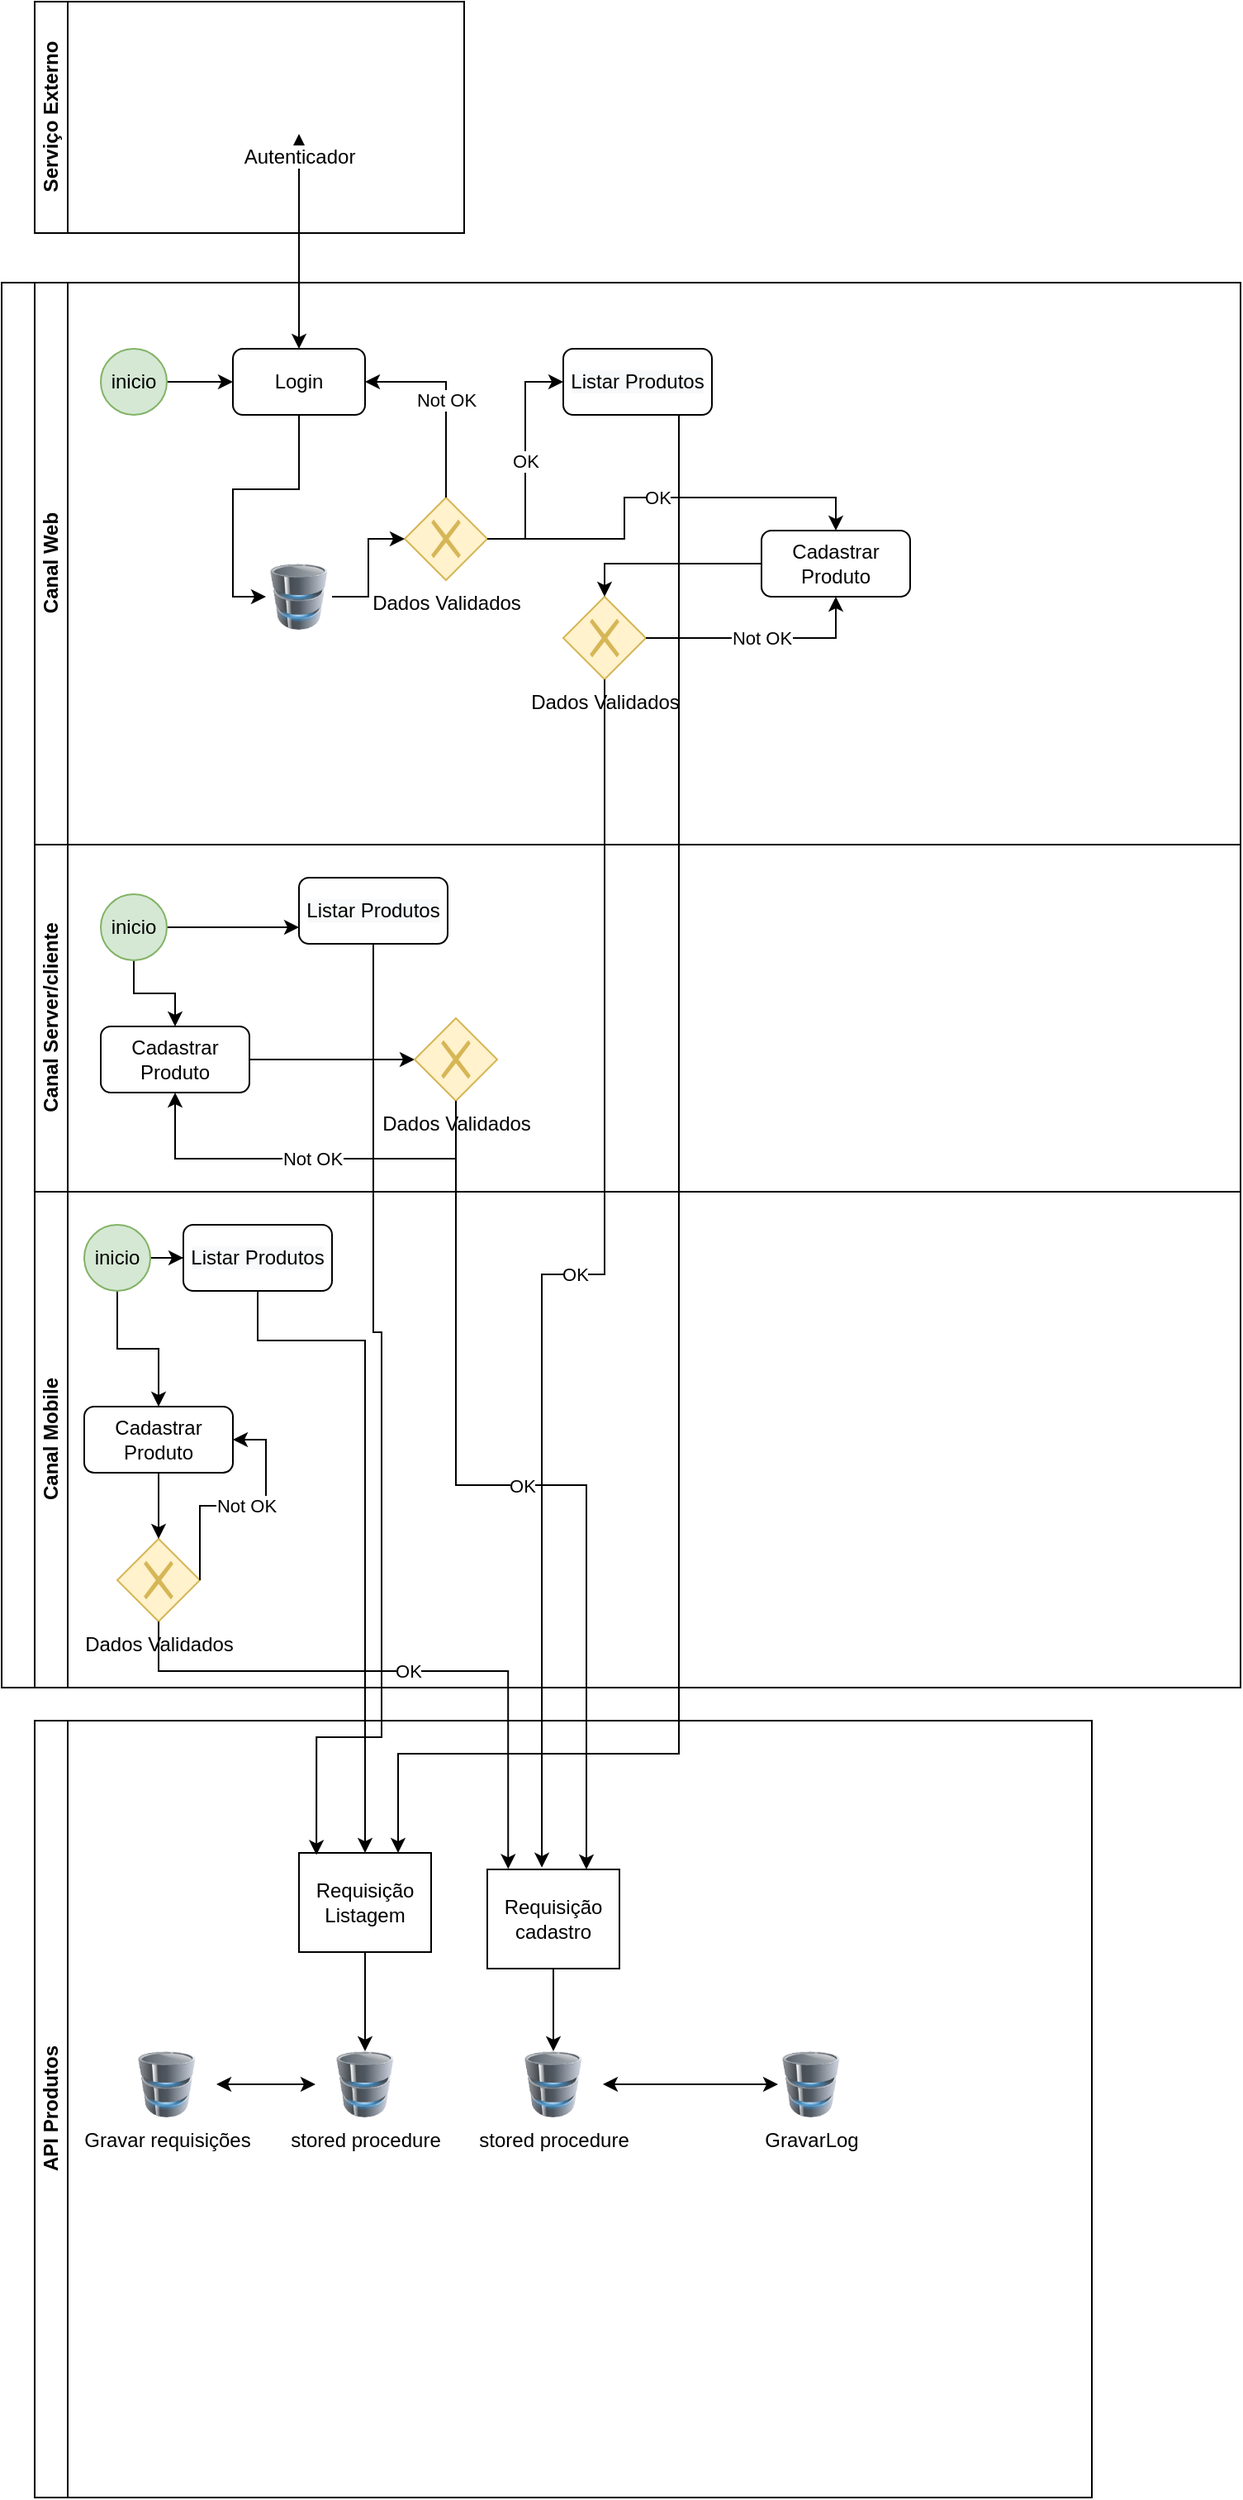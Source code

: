 <mxfile version="14.4.4" type="github">
  <diagram id="prtHgNgQTEPvFCAcTncT" name="Page-1">
    <mxGraphModel dx="920" dy="1765" grid="1" gridSize="10" guides="1" tooltips="1" connect="1" arrows="1" fold="1" page="1" pageScale="1" pageWidth="827" pageHeight="1169" math="0" shadow="0">
      <root>
        <mxCell id="0" />
        <mxCell id="1" parent="0" />
        <mxCell id="dNxyNK7c78bLwvsdeMH5-19" value="" style="swimlane;html=1;childLayout=stackLayout;resizeParent=1;resizeParentMax=0;horizontal=0;startSize=20;horizontalStack=0;" parent="1" vertex="1">
          <mxGeometry x="120" y="120" width="750" height="850" as="geometry">
            <mxRectangle x="120" y="120" width="30" height="50" as="alternateBounds" />
          </mxGeometry>
        </mxCell>
        <mxCell id="dNxyNK7c78bLwvsdeMH5-20" value="Canal Web" style="swimlane;html=1;startSize=20;horizontal=0;" parent="dNxyNK7c78bLwvsdeMH5-19" vertex="1">
          <mxGeometry x="20" width="730" height="340" as="geometry" />
        </mxCell>
        <mxCell id="eOHJWus52CCIsgXpMGxx-12" style="edgeStyle=orthogonalEdgeStyle;rounded=0;orthogonalLoop=1;jettySize=auto;html=1;" edge="1" parent="dNxyNK7c78bLwvsdeMH5-20" source="eOHJWus52CCIsgXpMGxx-6">
          <mxGeometry relative="1" as="geometry">
            <mxPoint x="120" y="60" as="targetPoint" />
          </mxGeometry>
        </mxCell>
        <mxCell id="eOHJWus52CCIsgXpMGxx-6" value="inicio" style="ellipse;whiteSpace=wrap;html=1;fillColor=#d5e8d4;strokeColor=#82b366;" vertex="1" parent="dNxyNK7c78bLwvsdeMH5-20">
          <mxGeometry x="40" y="40" width="40" height="40" as="geometry" />
        </mxCell>
        <mxCell id="eOHJWus52CCIsgXpMGxx-30" value="&#xa;&#xa;&lt;span style=&quot;color: rgb(0, 0, 0); font-family: helvetica; font-size: 12px; font-style: normal; font-weight: 400; letter-spacing: normal; text-align: center; text-indent: 0px; text-transform: none; word-spacing: 0px; background-color: rgb(248, 249, 250); display: inline; float: none;&quot;&gt;Listar Produtos&lt;/span&gt;&#xa;&#xa;" style="rounded=1;whiteSpace=wrap;html=1;" vertex="1" parent="dNxyNK7c78bLwvsdeMH5-20">
          <mxGeometry x="320" y="40" width="90" height="40" as="geometry" />
        </mxCell>
        <mxCell id="eOHJWus52CCIsgXpMGxx-40" value="Cadastrar Produto" style="rounded=1;whiteSpace=wrap;html=1;" vertex="1" parent="dNxyNK7c78bLwvsdeMH5-20">
          <mxGeometry x="440" y="150" width="90" height="40" as="geometry" />
        </mxCell>
        <mxCell id="eOHJWus52CCIsgXpMGxx-43" value="Dados Validados" style="shape=mxgraph.bpmn.shape;html=1;verticalLabelPosition=bottom;labelBackgroundColor=#ffffff;verticalAlign=top;align=center;perimeter=rhombusPerimeter;background=gateway;outlineConnect=0;outline=none;symbol=exclusiveGw;fillColor=#fff2cc;strokeColor=#d6b656;" vertex="1" parent="dNxyNK7c78bLwvsdeMH5-20">
          <mxGeometry x="320" y="190" width="50" height="50" as="geometry" />
        </mxCell>
        <mxCell id="eOHJWus52CCIsgXpMGxx-77" value="OK" style="edgeStyle=orthogonalEdgeStyle;rounded=0;orthogonalLoop=1;jettySize=auto;html=1;entryX=0;entryY=0.5;entryDx=0;entryDy=0;" edge="1" parent="dNxyNK7c78bLwvsdeMH5-20" source="eOHJWus52CCIsgXpMGxx-82" target="eOHJWus52CCIsgXpMGxx-30">
          <mxGeometry relative="1" as="geometry" />
        </mxCell>
        <mxCell id="eOHJWus52CCIsgXpMGxx-64" value="Login" style="rounded=1;whiteSpace=wrap;html=1;" vertex="1" parent="dNxyNK7c78bLwvsdeMH5-20">
          <mxGeometry x="120" y="40" width="80" height="40" as="geometry" />
        </mxCell>
        <mxCell id="eOHJWus52CCIsgXpMGxx-78" value="" style="image;html=1;image=img/lib/clip_art/computers/Database_128x128.png" vertex="1" parent="dNxyNK7c78bLwvsdeMH5-20">
          <mxGeometry x="140" y="170" width="40" height="40" as="geometry" />
        </mxCell>
        <mxCell id="eOHJWus52CCIsgXpMGxx-81" style="edgeStyle=orthogonalEdgeStyle;rounded=0;orthogonalLoop=1;jettySize=auto;html=1;entryX=0;entryY=0.5;entryDx=0;entryDy=0;" edge="1" parent="dNxyNK7c78bLwvsdeMH5-20" source="eOHJWus52CCIsgXpMGxx-64" target="eOHJWus52CCIsgXpMGxx-78">
          <mxGeometry relative="1" as="geometry">
            <mxPoint x="340" y="180" as="sourcePoint" />
            <mxPoint x="460" y="180" as="targetPoint" />
          </mxGeometry>
        </mxCell>
        <mxCell id="eOHJWus52CCIsgXpMGxx-82" value="Dados Validados" style="shape=mxgraph.bpmn.shape;html=1;verticalLabelPosition=bottom;labelBackgroundColor=#ffffff;verticalAlign=top;align=center;perimeter=rhombusPerimeter;background=gateway;outlineConnect=0;outline=none;symbol=exclusiveGw;fillColor=#fff2cc;strokeColor=#d6b656;" vertex="1" parent="dNxyNK7c78bLwvsdeMH5-20">
          <mxGeometry x="224" y="130" width="50" height="50" as="geometry" />
        </mxCell>
        <mxCell id="eOHJWus52CCIsgXpMGxx-83" style="edgeStyle=orthogonalEdgeStyle;rounded=0;orthogonalLoop=1;jettySize=auto;html=1;entryX=0;entryY=0.5;entryDx=0;entryDy=0;" edge="1" parent="dNxyNK7c78bLwvsdeMH5-20" source="eOHJWus52CCIsgXpMGxx-78" target="eOHJWus52CCIsgXpMGxx-82">
          <mxGeometry relative="1" as="geometry">
            <mxPoint x="320" y="310" as="sourcePoint" />
            <mxPoint x="460" y="180" as="targetPoint" />
          </mxGeometry>
        </mxCell>
        <mxCell id="eOHJWus52CCIsgXpMGxx-84" value="Not OK" style="edgeStyle=orthogonalEdgeStyle;rounded=0;orthogonalLoop=1;jettySize=auto;html=1;entryX=1;entryY=0.5;entryDx=0;entryDy=0;" edge="1" parent="dNxyNK7c78bLwvsdeMH5-20" source="eOHJWus52CCIsgXpMGxx-82" target="eOHJWus52CCIsgXpMGxx-64">
          <mxGeometry relative="1" as="geometry">
            <mxPoint x="249" y="60" as="targetPoint" />
            <Array as="points">
              <mxPoint x="249" y="60" />
            </Array>
          </mxGeometry>
        </mxCell>
        <mxCell id="eOHJWus52CCIsgXpMGxx-85" style="edgeStyle=orthogonalEdgeStyle;rounded=0;orthogonalLoop=1;jettySize=auto;html=1;entryX=0.5;entryY=0;entryDx=0;entryDy=0;" edge="1" parent="dNxyNK7c78bLwvsdeMH5-20" source="eOHJWus52CCIsgXpMGxx-40" target="eOHJWus52CCIsgXpMGxx-43">
          <mxGeometry relative="1" as="geometry">
            <mxPoint x="340" y="170" as="targetPoint" />
          </mxGeometry>
        </mxCell>
        <mxCell id="eOHJWus52CCIsgXpMGxx-86" value="Not OK" style="edgeStyle=orthogonalEdgeStyle;rounded=0;orthogonalLoop=1;jettySize=auto;html=1;entryX=0.5;entryY=1;entryDx=0;entryDy=0;" edge="1" parent="dNxyNK7c78bLwvsdeMH5-20" source="eOHJWus52CCIsgXpMGxx-43" target="eOHJWus52CCIsgXpMGxx-40">
          <mxGeometry relative="1" as="geometry">
            <mxPoint x="490" y="215" as="targetPoint" />
          </mxGeometry>
        </mxCell>
        <mxCell id="eOHJWus52CCIsgXpMGxx-87" value="OK" style="edgeStyle=orthogonalEdgeStyle;rounded=0;orthogonalLoop=1;jettySize=auto;html=1;entryX=0.5;entryY=0;entryDx=0;entryDy=0;" edge="1" parent="dNxyNK7c78bLwvsdeMH5-20" source="eOHJWus52CCIsgXpMGxx-82" target="eOHJWus52CCIsgXpMGxx-40">
          <mxGeometry relative="1" as="geometry">
            <mxPoint x="340" y="120" as="targetPoint" />
          </mxGeometry>
        </mxCell>
        <mxCell id="dNxyNK7c78bLwvsdeMH5-21" value="Canal Server/cliente" style="swimlane;html=1;startSize=20;horizontal=0;" parent="dNxyNK7c78bLwvsdeMH5-19" vertex="1">
          <mxGeometry x="20" y="340" width="730" height="210" as="geometry" />
        </mxCell>
        <mxCell id="eOHJWus52CCIsgXpMGxx-13" style="edgeStyle=orthogonalEdgeStyle;rounded=0;orthogonalLoop=1;jettySize=auto;html=1;entryX=0;entryY=0.75;entryDx=0;entryDy=0;" edge="1" parent="dNxyNK7c78bLwvsdeMH5-21" source="eOHJWus52CCIsgXpMGxx-9" target="eOHJWus52CCIsgXpMGxx-29">
          <mxGeometry relative="1" as="geometry">
            <mxPoint x="160" y="80" as="targetPoint" />
          </mxGeometry>
        </mxCell>
        <mxCell id="eOHJWus52CCIsgXpMGxx-50" style="edgeStyle=orthogonalEdgeStyle;rounded=0;orthogonalLoop=1;jettySize=auto;html=1;" edge="1" parent="dNxyNK7c78bLwvsdeMH5-21" source="eOHJWus52CCIsgXpMGxx-9" target="eOHJWus52CCIsgXpMGxx-47">
          <mxGeometry relative="1" as="geometry" />
        </mxCell>
        <mxCell id="eOHJWus52CCIsgXpMGxx-9" value="inicio" style="ellipse;whiteSpace=wrap;html=1;fillColor=#d5e8d4;strokeColor=#82b366;" vertex="1" parent="dNxyNK7c78bLwvsdeMH5-21">
          <mxGeometry x="40" y="30" width="40" height="40" as="geometry" />
        </mxCell>
        <mxCell id="eOHJWus52CCIsgXpMGxx-29" value="&#xa;&#xa;&lt;span style=&quot;color: rgb(0, 0, 0); font-family: helvetica; font-size: 12px; font-style: normal; font-weight: 400; letter-spacing: normal; text-align: center; text-indent: 0px; text-transform: none; word-spacing: 0px; background-color: rgb(248, 249, 250); display: inline; float: none;&quot;&gt;Listar Produtos&lt;/span&gt;&#xa;&#xa;" style="rounded=1;whiteSpace=wrap;html=1;" vertex="1" parent="dNxyNK7c78bLwvsdeMH5-21">
          <mxGeometry x="160" y="20" width="90" height="40" as="geometry" />
        </mxCell>
        <mxCell id="eOHJWus52CCIsgXpMGxx-49" style="edgeStyle=orthogonalEdgeStyle;rounded=0;orthogonalLoop=1;jettySize=auto;html=1;" edge="1" parent="dNxyNK7c78bLwvsdeMH5-21" source="eOHJWus52CCIsgXpMGxx-47" target="eOHJWus52CCIsgXpMGxx-48">
          <mxGeometry relative="1" as="geometry" />
        </mxCell>
        <mxCell id="eOHJWus52CCIsgXpMGxx-47" value="Cadastrar Produto" style="rounded=1;whiteSpace=wrap;html=1;" vertex="1" parent="dNxyNK7c78bLwvsdeMH5-21">
          <mxGeometry x="40" y="110" width="90" height="40" as="geometry" />
        </mxCell>
        <mxCell id="eOHJWus52CCIsgXpMGxx-48" value="Dados Validados" style="shape=mxgraph.bpmn.shape;html=1;verticalLabelPosition=bottom;labelBackgroundColor=#ffffff;verticalAlign=top;align=center;perimeter=rhombusPerimeter;background=gateway;outlineConnect=0;outline=none;symbol=exclusiveGw;fillColor=#fff2cc;strokeColor=#d6b656;" vertex="1" parent="dNxyNK7c78bLwvsdeMH5-21">
          <mxGeometry x="230" y="105" width="50" height="50" as="geometry" />
        </mxCell>
        <mxCell id="eOHJWus52CCIsgXpMGxx-51" value="Not OK" style="edgeStyle=orthogonalEdgeStyle;rounded=0;orthogonalLoop=1;jettySize=auto;html=1;entryX=0.5;entryY=1;entryDx=0;entryDy=0;" edge="1" parent="dNxyNK7c78bLwvsdeMH5-21" source="eOHJWus52CCIsgXpMGxx-48" target="eOHJWus52CCIsgXpMGxx-47">
          <mxGeometry relative="1" as="geometry">
            <mxPoint x="90" y="190" as="targetPoint" />
            <Array as="points">
              <mxPoint x="255" y="190" />
              <mxPoint x="85" y="190" />
            </Array>
          </mxGeometry>
        </mxCell>
        <mxCell id="dNxyNK7c78bLwvsdeMH5-22" value="Canal Mobile" style="swimlane;html=1;startSize=20;horizontal=0;" parent="dNxyNK7c78bLwvsdeMH5-19" vertex="1">
          <mxGeometry x="20" y="550" width="730" height="300" as="geometry" />
        </mxCell>
        <mxCell id="eOHJWus52CCIsgXpMGxx-33" style="edgeStyle=orthogonalEdgeStyle;rounded=0;orthogonalLoop=1;jettySize=auto;html=1;entryX=0;entryY=0.5;entryDx=0;entryDy=0;" edge="1" parent="dNxyNK7c78bLwvsdeMH5-22" source="eOHJWus52CCIsgXpMGxx-10" target="eOHJWus52CCIsgXpMGxx-28">
          <mxGeometry relative="1" as="geometry" />
        </mxCell>
        <mxCell id="eOHJWus52CCIsgXpMGxx-55" style="edgeStyle=orthogonalEdgeStyle;rounded=0;orthogonalLoop=1;jettySize=auto;html=1;entryX=0.5;entryY=0;entryDx=0;entryDy=0;" edge="1" parent="dNxyNK7c78bLwvsdeMH5-22" source="eOHJWus52CCIsgXpMGxx-10" target="eOHJWus52CCIsgXpMGxx-54">
          <mxGeometry relative="1" as="geometry" />
        </mxCell>
        <mxCell id="eOHJWus52CCIsgXpMGxx-10" value="inicio" style="ellipse;whiteSpace=wrap;html=1;fillColor=#d5e8d4;strokeColor=#82b366;" vertex="1" parent="dNxyNK7c78bLwvsdeMH5-22">
          <mxGeometry x="30" y="20" width="40" height="40" as="geometry" />
        </mxCell>
        <mxCell id="eOHJWus52CCIsgXpMGxx-28" value="&#xa;&#xa;&lt;span style=&quot;color: rgb(0, 0, 0); font-family: helvetica; font-size: 12px; font-style: normal; font-weight: 400; letter-spacing: normal; text-align: center; text-indent: 0px; text-transform: none; word-spacing: 0px; background-color: rgb(248, 249, 250); display: inline; float: none;&quot;&gt;Listar Produtos&lt;/span&gt;&#xa;&#xa;" style="rounded=1;whiteSpace=wrap;html=1;" vertex="1" parent="dNxyNK7c78bLwvsdeMH5-22">
          <mxGeometry x="90" y="20" width="90" height="40" as="geometry" />
        </mxCell>
        <mxCell id="eOHJWus52CCIsgXpMGxx-53" value="Dados Validados" style="shape=mxgraph.bpmn.shape;html=1;verticalLabelPosition=bottom;labelBackgroundColor=#ffffff;verticalAlign=top;align=center;perimeter=rhombusPerimeter;background=gateway;outlineConnect=0;outline=none;symbol=exclusiveGw;fillColor=#fff2cc;strokeColor=#d6b656;" vertex="1" parent="dNxyNK7c78bLwvsdeMH5-22">
          <mxGeometry x="50" y="210" width="50" height="50" as="geometry" />
        </mxCell>
        <mxCell id="eOHJWus52CCIsgXpMGxx-56" style="edgeStyle=orthogonalEdgeStyle;rounded=0;orthogonalLoop=1;jettySize=auto;html=1;" edge="1" parent="dNxyNK7c78bLwvsdeMH5-22" source="eOHJWus52CCIsgXpMGxx-54" target="eOHJWus52CCIsgXpMGxx-53">
          <mxGeometry relative="1" as="geometry" />
        </mxCell>
        <mxCell id="eOHJWus52CCIsgXpMGxx-54" value="Cadastrar Produto" style="rounded=1;whiteSpace=wrap;html=1;" vertex="1" parent="dNxyNK7c78bLwvsdeMH5-22">
          <mxGeometry x="30" y="130" width="90" height="40" as="geometry" />
        </mxCell>
        <mxCell id="eOHJWus52CCIsgXpMGxx-57" value="Not OK" style="edgeStyle=orthogonalEdgeStyle;rounded=0;orthogonalLoop=1;jettySize=auto;html=1;entryX=1;entryY=0.5;entryDx=0;entryDy=0;" edge="1" parent="dNxyNK7c78bLwvsdeMH5-22" source="eOHJWus52CCIsgXpMGxx-53" target="eOHJWus52CCIsgXpMGxx-54">
          <mxGeometry relative="1" as="geometry">
            <mxPoint x="210" y="150" as="targetPoint" />
            <Array as="points">
              <mxPoint x="100" y="190" />
              <mxPoint x="140" y="190" />
              <mxPoint x="140" y="150" />
            </Array>
          </mxGeometry>
        </mxCell>
        <mxCell id="eOHJWus52CCIsgXpMGxx-2" value="API Produtos" style="swimlane;html=1;startSize=20;horizontal=0;" vertex="1" parent="1">
          <mxGeometry x="140" y="990" width="640" height="470" as="geometry" />
        </mxCell>
        <mxCell id="eOHJWus52CCIsgXpMGxx-61" style="edgeStyle=orthogonalEdgeStyle;rounded=0;orthogonalLoop=1;jettySize=auto;html=1;entryX=0.5;entryY=0;entryDx=0;entryDy=0;" edge="1" parent="eOHJWus52CCIsgXpMGxx-2" source="eOHJWus52CCIsgXpMGxx-4" target="eOHJWus52CCIsgXpMGxx-60">
          <mxGeometry relative="1" as="geometry" />
        </mxCell>
        <mxCell id="eOHJWus52CCIsgXpMGxx-4" value="Requisição cadastro" style="rounded=0;whiteSpace=wrap;html=1;fontFamily=Helvetica;fontSize=12;fontColor=#000000;align=center;" vertex="1" parent="eOHJWus52CCIsgXpMGxx-2">
          <mxGeometry x="274" y="90" width="80" height="60" as="geometry" />
        </mxCell>
        <mxCell id="eOHJWus52CCIsgXpMGxx-24" style="edgeStyle=orthogonalEdgeStyle;rounded=0;orthogonalLoop=1;jettySize=auto;html=1;entryX=0.5;entryY=0;entryDx=0;entryDy=0;" edge="1" parent="eOHJWus52CCIsgXpMGxx-2" source="eOHJWus52CCIsgXpMGxx-21" target="eOHJWus52CCIsgXpMGxx-23">
          <mxGeometry relative="1" as="geometry" />
        </mxCell>
        <mxCell id="eOHJWus52CCIsgXpMGxx-21" value="Requisição Listagem" style="rounded=0;whiteSpace=wrap;html=1;fontFamily=Helvetica;fontSize=12;fontColor=#000000;align=center;" vertex="1" parent="eOHJWus52CCIsgXpMGxx-2">
          <mxGeometry x="160" y="80" width="80" height="60" as="geometry" />
        </mxCell>
        <mxCell id="eOHJWus52CCIsgXpMGxx-23" value="stored procedure" style="image;html=1;image=img/lib/clip_art/computers/Database_128x128.png" vertex="1" parent="eOHJWus52CCIsgXpMGxx-2">
          <mxGeometry x="170" y="200" width="60" height="40" as="geometry" />
        </mxCell>
        <mxCell id="eOHJWus52CCIsgXpMGxx-60" value="stored procedure" style="image;html=1;image=img/lib/clip_art/computers/Database_128x128.png" vertex="1" parent="eOHJWus52CCIsgXpMGxx-2">
          <mxGeometry x="284" y="200" width="60" height="40" as="geometry" />
        </mxCell>
        <mxCell id="eOHJWus52CCIsgXpMGxx-88" value="" style="endArrow=classic;startArrow=classic;html=1;" edge="1" parent="eOHJWus52CCIsgXpMGxx-2" source="eOHJWus52CCIsgXpMGxx-60">
          <mxGeometry width="50" height="50" relative="1" as="geometry">
            <mxPoint x="450" y="300" as="sourcePoint" />
            <mxPoint x="450" y="220" as="targetPoint" />
            <Array as="points" />
          </mxGeometry>
        </mxCell>
        <mxCell id="eOHJWus52CCIsgXpMGxx-89" value="GravarLog" style="image;html=1;image=img/lib/clip_art/computers/Database_128x128.png" vertex="1" parent="eOHJWus52CCIsgXpMGxx-2">
          <mxGeometry x="440" y="200" width="60" height="40" as="geometry" />
        </mxCell>
        <mxCell id="eOHJWus52CCIsgXpMGxx-91" value="Gravar requisições" style="image;html=1;image=img/lib/clip_art/computers/Database_128x128.png" vertex="1" parent="eOHJWus52CCIsgXpMGxx-2">
          <mxGeometry x="50" y="200" width="60" height="40" as="geometry" />
        </mxCell>
        <mxCell id="eOHJWus52CCIsgXpMGxx-92" value="" style="endArrow=classic;startArrow=classic;html=1;exitX=1;exitY=0.5;exitDx=0;exitDy=0;entryX=0;entryY=0.5;entryDx=0;entryDy=0;" edge="1" parent="eOHJWus52CCIsgXpMGxx-2" source="eOHJWus52CCIsgXpMGxx-91" target="eOHJWus52CCIsgXpMGxx-23">
          <mxGeometry width="50" height="50" relative="1" as="geometry">
            <mxPoint x="100" y="220" as="sourcePoint" />
            <mxPoint x="140" y="220" as="targetPoint" />
            <Array as="points" />
          </mxGeometry>
        </mxCell>
        <mxCell id="eOHJWus52CCIsgXpMGxx-34" style="edgeStyle=orthogonalEdgeStyle;rounded=0;orthogonalLoop=1;jettySize=auto;html=1;entryX=0.5;entryY=0;entryDx=0;entryDy=0;" edge="1" parent="1" source="eOHJWus52CCIsgXpMGxx-28" target="eOHJWus52CCIsgXpMGxx-21">
          <mxGeometry relative="1" as="geometry">
            <Array as="points">
              <mxPoint x="275" y="760" />
              <mxPoint x="340" y="760" />
            </Array>
          </mxGeometry>
        </mxCell>
        <mxCell id="eOHJWus52CCIsgXpMGxx-35" style="edgeStyle=orthogonalEdgeStyle;rounded=0;orthogonalLoop=1;jettySize=auto;html=1;entryX=0.132;entryY=0.021;entryDx=0;entryDy=0;entryPerimeter=0;" edge="1" parent="1" source="eOHJWus52CCIsgXpMGxx-29" target="eOHJWus52CCIsgXpMGxx-21">
          <mxGeometry relative="1" as="geometry">
            <mxPoint x="270" y="1030" as="targetPoint" />
            <Array as="points">
              <mxPoint x="345" y="755" />
              <mxPoint x="350" y="755" />
              <mxPoint x="350" y="1000" />
              <mxPoint x="311" y="1000" />
            </Array>
          </mxGeometry>
        </mxCell>
        <mxCell id="eOHJWus52CCIsgXpMGxx-38" style="edgeStyle=orthogonalEdgeStyle;rounded=0;orthogonalLoop=1;jettySize=auto;html=1;entryX=0.75;entryY=0;entryDx=0;entryDy=0;" edge="1" parent="1" source="eOHJWus52CCIsgXpMGxx-30" target="eOHJWus52CCIsgXpMGxx-21">
          <mxGeometry relative="1" as="geometry">
            <mxPoint x="320" y="770" as="targetPoint" />
            <Array as="points">
              <mxPoint x="530" y="1010" />
              <mxPoint x="360" y="1010" />
            </Array>
          </mxGeometry>
        </mxCell>
        <mxCell id="eOHJWus52CCIsgXpMGxx-44" value="OK" style="edgeStyle=orthogonalEdgeStyle;rounded=0;orthogonalLoop=1;jettySize=auto;html=1;entryX=0.413;entryY=-0.018;entryDx=0;entryDy=0;entryPerimeter=0;" edge="1" parent="1" source="eOHJWus52CCIsgXpMGxx-43" target="eOHJWus52CCIsgXpMGxx-4">
          <mxGeometry relative="1" as="geometry">
            <mxPoint x="445" y="940" as="targetPoint" />
          </mxGeometry>
        </mxCell>
        <mxCell id="eOHJWus52CCIsgXpMGxx-52" value="OK" style="edgeStyle=orthogonalEdgeStyle;rounded=0;orthogonalLoop=1;jettySize=auto;html=1;entryX=0.75;entryY=0;entryDx=0;entryDy=0;" edge="1" parent="1" source="eOHJWus52CCIsgXpMGxx-48" target="eOHJWus52CCIsgXpMGxx-4">
          <mxGeometry relative="1" as="geometry">
            <mxPoint x="470" y="540" as="targetPoint" />
          </mxGeometry>
        </mxCell>
        <mxCell id="eOHJWus52CCIsgXpMGxx-58" value="OK" style="edgeStyle=orthogonalEdgeStyle;rounded=0;orthogonalLoop=1;jettySize=auto;html=1;entryX=0.158;entryY=-0.005;entryDx=0;entryDy=0;entryPerimeter=0;exitX=0.5;exitY=1;exitDx=0;exitDy=0;" edge="1" parent="1" source="eOHJWus52CCIsgXpMGxx-53" target="eOHJWus52CCIsgXpMGxx-4">
          <mxGeometry relative="1" as="geometry">
            <mxPoint x="410" y="855" as="targetPoint" />
            <Array as="points">
              <mxPoint x="215" y="960" />
              <mxPoint x="427" y="960" />
            </Array>
          </mxGeometry>
        </mxCell>
        <mxCell id="eOHJWus52CCIsgXpMGxx-65" value="" style="endArrow=classic;startArrow=classic;html=1;exitX=0.5;exitY=0;exitDx=0;exitDy=0;entryX=0.5;entryY=1;entryDx=0;entryDy=0;" edge="1" parent="1" source="eOHJWus52CCIsgXpMGxx-64" target="eOHJWus52CCIsgXpMGxx-75">
          <mxGeometry width="50" height="50" relative="1" as="geometry">
            <mxPoint x="450" y="181" as="sourcePoint" />
            <mxPoint x="300" y="70" as="targetPoint" />
            <Array as="points">
              <mxPoint x="300" y="100" />
            </Array>
          </mxGeometry>
        </mxCell>
        <mxCell id="eOHJWus52CCIsgXpMGxx-66" value="Serviço Externo&lt;br&gt;" style="swimlane;html=1;startSize=20;horizontal=0;" vertex="1" parent="1">
          <mxGeometry x="140" y="-50" width="260" height="140" as="geometry" />
        </mxCell>
        <mxCell id="eOHJWus52CCIsgXpMGxx-75" value="Autenticador" style="shape=image;html=1;verticalAlign=top;verticalLabelPosition=bottom;labelBackgroundColor=#ffffff;imageAspect=0;aspect=fixed;image=https://cdn3.iconfinder.com/data/icons/logos-brands-3/24/logo_brand_brands_logos_Google_Authenticator-128.png" vertex="1" parent="eOHJWus52CCIsgXpMGxx-66">
          <mxGeometry x="140" y="40" width="40" height="40" as="geometry" />
        </mxCell>
      </root>
    </mxGraphModel>
  </diagram>
</mxfile>
